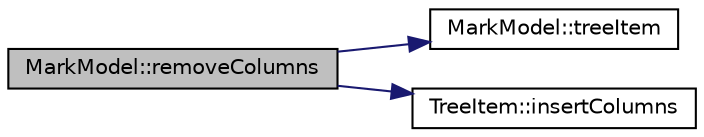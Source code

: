 digraph "MarkModel::removeColumns"
{
  edge [fontname="Helvetica",fontsize="10",labelfontname="Helvetica",labelfontsize="10"];
  node [fontname="Helvetica",fontsize="10",shape=record];
  rankdir="LR";
  Node201 [label="MarkModel::removeColumns",height=0.2,width=0.4,color="black", fillcolor="grey75", style="filled", fontcolor="black"];
  Node201 -> Node202 [color="midnightblue",fontsize="10",style="solid",fontname="Helvetica"];
  Node202 [label="MarkModel::treeItem",height=0.2,width=0.4,color="black", fillcolor="white", style="filled",URL="$class_mark_model.html#a6c38bcb4d3dee2fa69c4db2c681cf613",tooltip="This is a function to get the internal data structure from index. "];
  Node201 -> Node203 [color="midnightblue",fontsize="10",style="solid",fontname="Helvetica"];
  Node203 [label="TreeItem::insertColumns",height=0.2,width=0.4,color="black", fillcolor="white", style="filled",URL="$class_tree_item.html#ad0edce4d6979c8545629d8630d752eed"];
}
